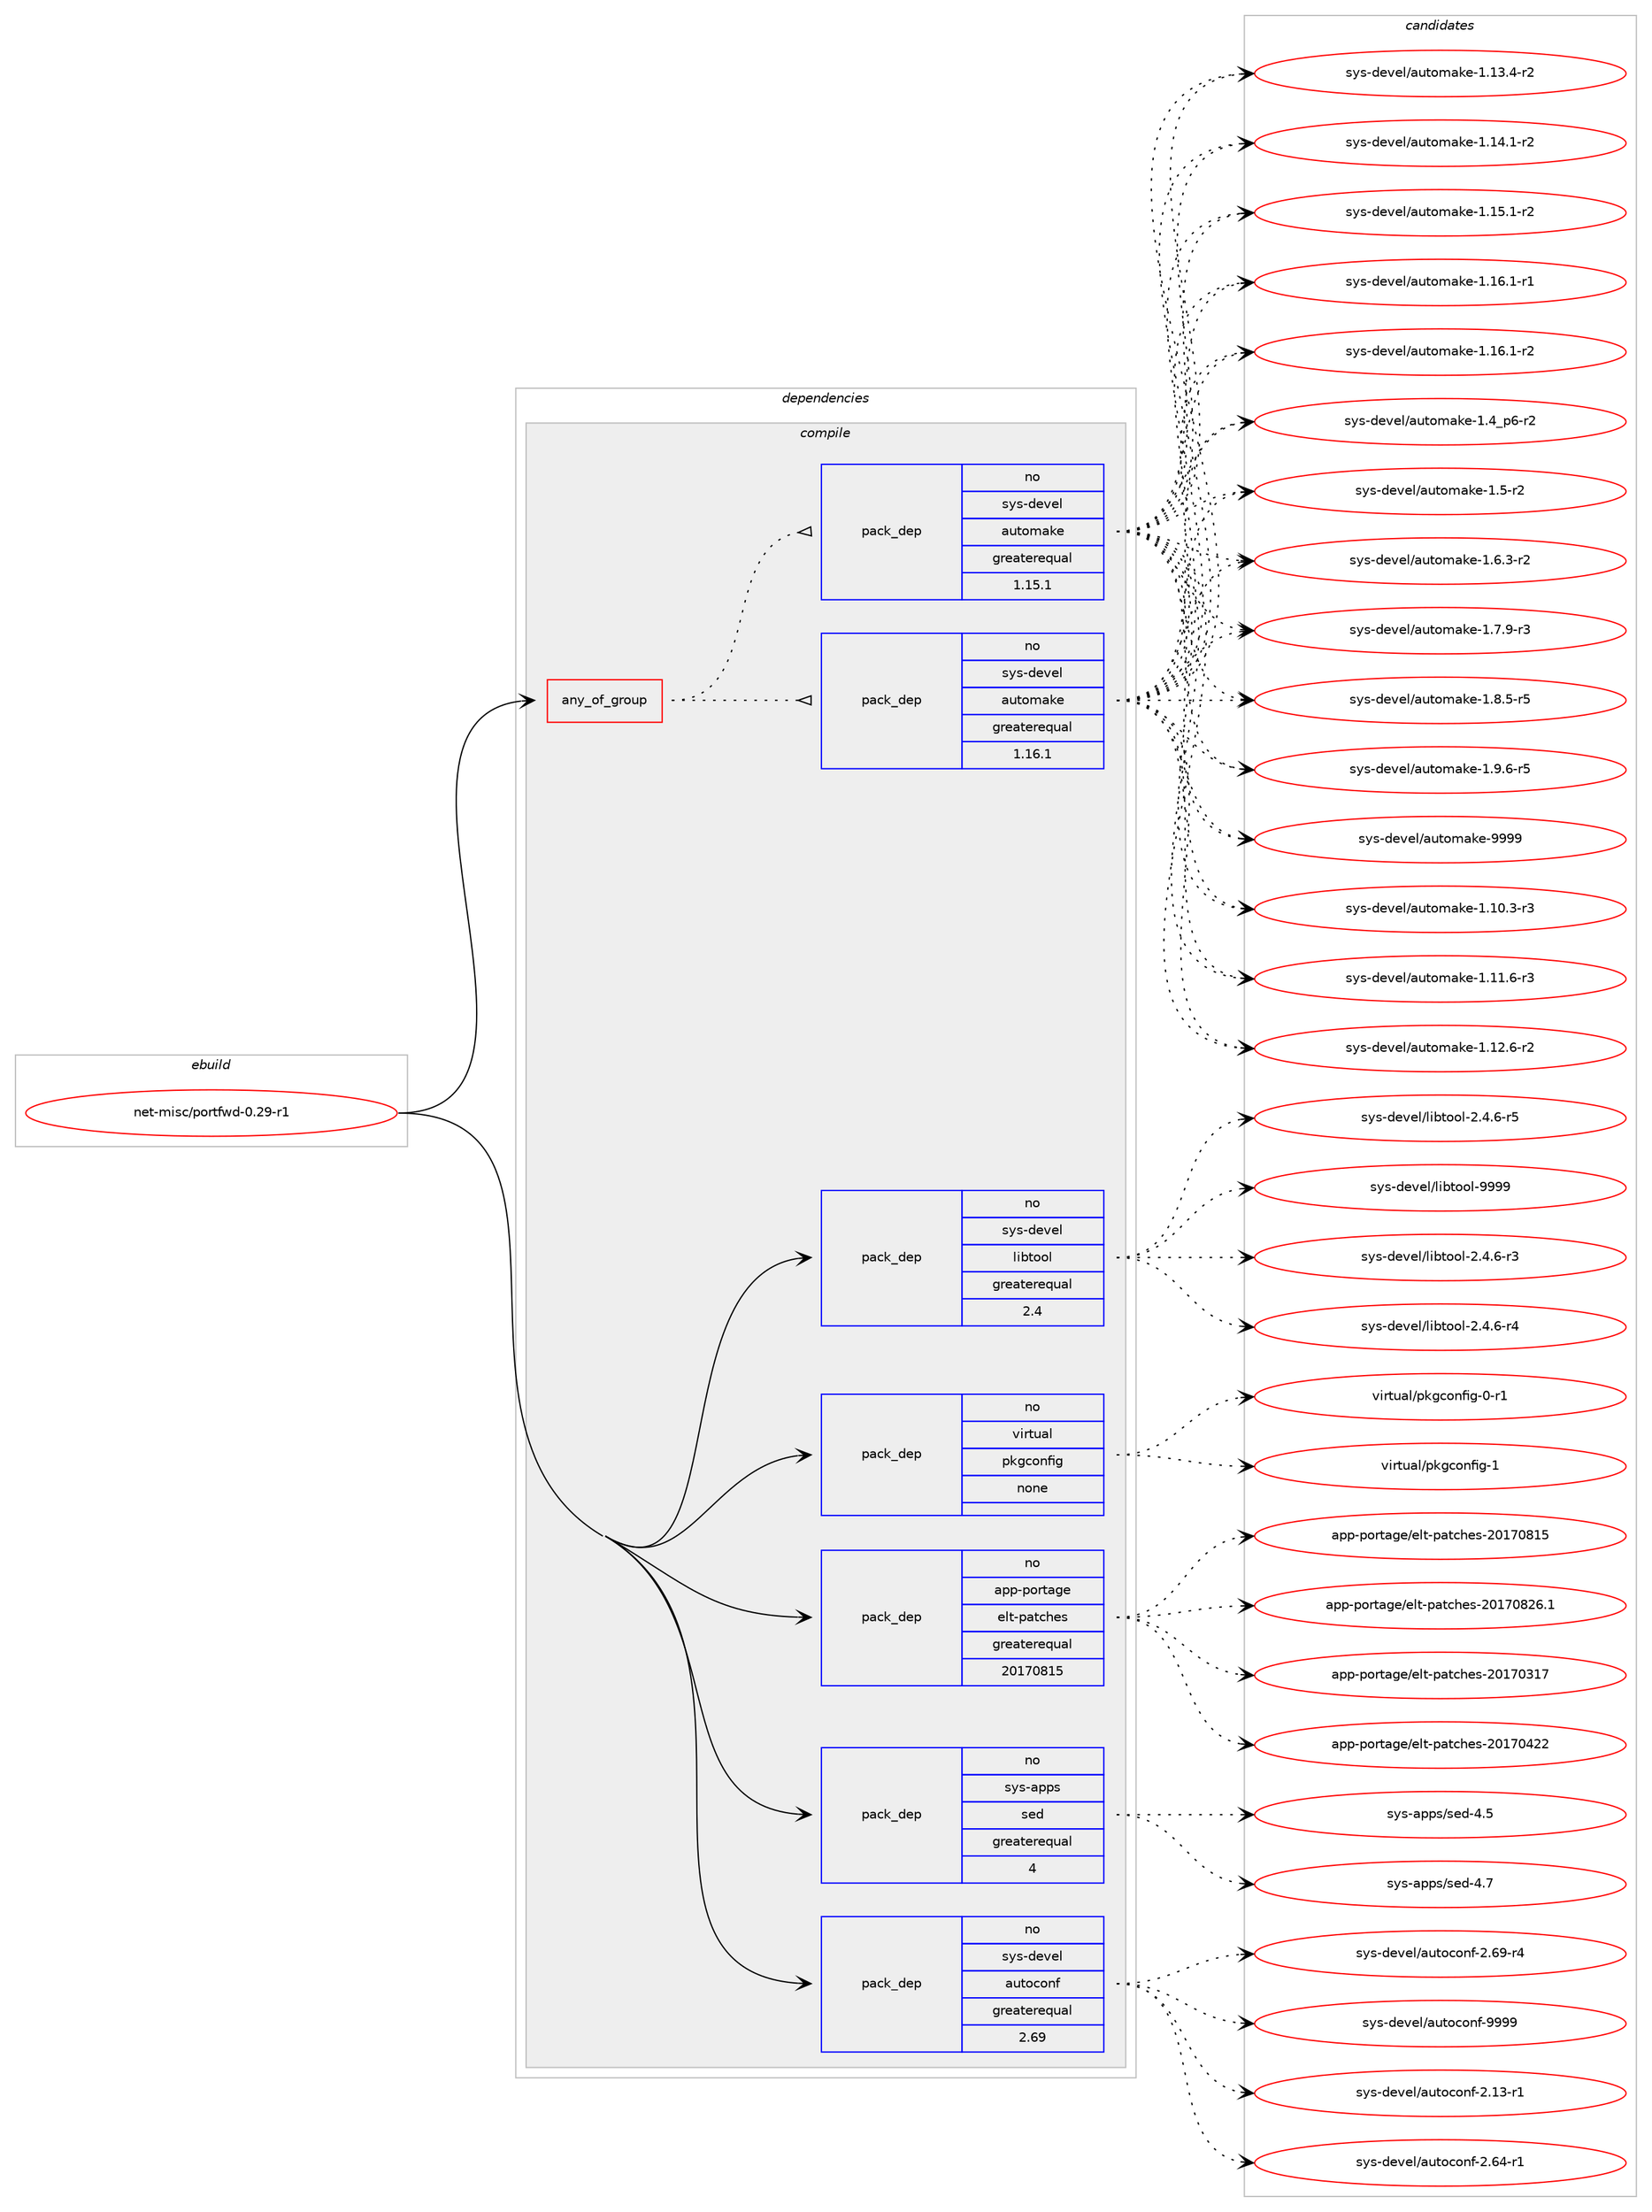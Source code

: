 digraph prolog {

# *************
# Graph options
# *************

newrank=true;
concentrate=true;
compound=true;
graph [rankdir=LR,fontname=Helvetica,fontsize=10,ranksep=1.5];#, ranksep=2.5, nodesep=0.2];
edge  [arrowhead=vee];
node  [fontname=Helvetica,fontsize=10];

# **********
# The ebuild
# **********

subgraph cluster_leftcol {
color=gray;
rank=same;
label=<<i>ebuild</i>>;
id [label="net-misc/portfwd-0.29-r1", color=red, width=4, href="../net-misc/portfwd-0.29-r1.svg"];
}

# ****************
# The dependencies
# ****************

subgraph cluster_midcol {
color=gray;
label=<<i>dependencies</i>>;
subgraph cluster_compile {
fillcolor="#eeeeee";
style=filled;
label=<<i>compile</i>>;
subgraph any14220 {
dependency836071 [label=<<TABLE BORDER="0" CELLBORDER="1" CELLSPACING="0" CELLPADDING="4"><TR><TD CELLPADDING="10">any_of_group</TD></TR></TABLE>>, shape=none, color=red];subgraph pack617457 {
dependency836072 [label=<<TABLE BORDER="0" CELLBORDER="1" CELLSPACING="0" CELLPADDING="4" WIDTH="220"><TR><TD ROWSPAN="6" CELLPADDING="30">pack_dep</TD></TR><TR><TD WIDTH="110">no</TD></TR><TR><TD>sys-devel</TD></TR><TR><TD>automake</TD></TR><TR><TD>greaterequal</TD></TR><TR><TD>1.16.1</TD></TR></TABLE>>, shape=none, color=blue];
}
dependency836071:e -> dependency836072:w [weight=20,style="dotted",arrowhead="oinv"];
subgraph pack617458 {
dependency836073 [label=<<TABLE BORDER="0" CELLBORDER="1" CELLSPACING="0" CELLPADDING="4" WIDTH="220"><TR><TD ROWSPAN="6" CELLPADDING="30">pack_dep</TD></TR><TR><TD WIDTH="110">no</TD></TR><TR><TD>sys-devel</TD></TR><TR><TD>automake</TD></TR><TR><TD>greaterequal</TD></TR><TR><TD>1.15.1</TD></TR></TABLE>>, shape=none, color=blue];
}
dependency836071:e -> dependency836073:w [weight=20,style="dotted",arrowhead="oinv"];
}
id:e -> dependency836071:w [weight=20,style="solid",arrowhead="vee"];
subgraph pack617459 {
dependency836074 [label=<<TABLE BORDER="0" CELLBORDER="1" CELLSPACING="0" CELLPADDING="4" WIDTH="220"><TR><TD ROWSPAN="6" CELLPADDING="30">pack_dep</TD></TR><TR><TD WIDTH="110">no</TD></TR><TR><TD>app-portage</TD></TR><TR><TD>elt-patches</TD></TR><TR><TD>greaterequal</TD></TR><TR><TD>20170815</TD></TR></TABLE>>, shape=none, color=blue];
}
id:e -> dependency836074:w [weight=20,style="solid",arrowhead="vee"];
subgraph pack617460 {
dependency836075 [label=<<TABLE BORDER="0" CELLBORDER="1" CELLSPACING="0" CELLPADDING="4" WIDTH="220"><TR><TD ROWSPAN="6" CELLPADDING="30">pack_dep</TD></TR><TR><TD WIDTH="110">no</TD></TR><TR><TD>sys-apps</TD></TR><TR><TD>sed</TD></TR><TR><TD>greaterequal</TD></TR><TR><TD>4</TD></TR></TABLE>>, shape=none, color=blue];
}
id:e -> dependency836075:w [weight=20,style="solid",arrowhead="vee"];
subgraph pack617461 {
dependency836076 [label=<<TABLE BORDER="0" CELLBORDER="1" CELLSPACING="0" CELLPADDING="4" WIDTH="220"><TR><TD ROWSPAN="6" CELLPADDING="30">pack_dep</TD></TR><TR><TD WIDTH="110">no</TD></TR><TR><TD>sys-devel</TD></TR><TR><TD>autoconf</TD></TR><TR><TD>greaterequal</TD></TR><TR><TD>2.69</TD></TR></TABLE>>, shape=none, color=blue];
}
id:e -> dependency836076:w [weight=20,style="solid",arrowhead="vee"];
subgraph pack617462 {
dependency836077 [label=<<TABLE BORDER="0" CELLBORDER="1" CELLSPACING="0" CELLPADDING="4" WIDTH="220"><TR><TD ROWSPAN="6" CELLPADDING="30">pack_dep</TD></TR><TR><TD WIDTH="110">no</TD></TR><TR><TD>sys-devel</TD></TR><TR><TD>libtool</TD></TR><TR><TD>greaterequal</TD></TR><TR><TD>2.4</TD></TR></TABLE>>, shape=none, color=blue];
}
id:e -> dependency836077:w [weight=20,style="solid",arrowhead="vee"];
subgraph pack617463 {
dependency836078 [label=<<TABLE BORDER="0" CELLBORDER="1" CELLSPACING="0" CELLPADDING="4" WIDTH="220"><TR><TD ROWSPAN="6" CELLPADDING="30">pack_dep</TD></TR><TR><TD WIDTH="110">no</TD></TR><TR><TD>virtual</TD></TR><TR><TD>pkgconfig</TD></TR><TR><TD>none</TD></TR><TR><TD></TD></TR></TABLE>>, shape=none, color=blue];
}
id:e -> dependency836078:w [weight=20,style="solid",arrowhead="vee"];
}
subgraph cluster_compileandrun {
fillcolor="#eeeeee";
style=filled;
label=<<i>compile and run</i>>;
}
subgraph cluster_run {
fillcolor="#eeeeee";
style=filled;
label=<<i>run</i>>;
}
}

# **************
# The candidates
# **************

subgraph cluster_choices {
rank=same;
color=gray;
label=<<i>candidates</i>>;

subgraph choice617457 {
color=black;
nodesep=1;
choice11512111545100101118101108479711711611110997107101454946494846514511451 [label="sys-devel/automake-1.10.3-r3", color=red, width=4,href="../sys-devel/automake-1.10.3-r3.svg"];
choice11512111545100101118101108479711711611110997107101454946494946544511451 [label="sys-devel/automake-1.11.6-r3", color=red, width=4,href="../sys-devel/automake-1.11.6-r3.svg"];
choice11512111545100101118101108479711711611110997107101454946495046544511450 [label="sys-devel/automake-1.12.6-r2", color=red, width=4,href="../sys-devel/automake-1.12.6-r2.svg"];
choice11512111545100101118101108479711711611110997107101454946495146524511450 [label="sys-devel/automake-1.13.4-r2", color=red, width=4,href="../sys-devel/automake-1.13.4-r2.svg"];
choice11512111545100101118101108479711711611110997107101454946495246494511450 [label="sys-devel/automake-1.14.1-r2", color=red, width=4,href="../sys-devel/automake-1.14.1-r2.svg"];
choice11512111545100101118101108479711711611110997107101454946495346494511450 [label="sys-devel/automake-1.15.1-r2", color=red, width=4,href="../sys-devel/automake-1.15.1-r2.svg"];
choice11512111545100101118101108479711711611110997107101454946495446494511449 [label="sys-devel/automake-1.16.1-r1", color=red, width=4,href="../sys-devel/automake-1.16.1-r1.svg"];
choice11512111545100101118101108479711711611110997107101454946495446494511450 [label="sys-devel/automake-1.16.1-r2", color=red, width=4,href="../sys-devel/automake-1.16.1-r2.svg"];
choice115121115451001011181011084797117116111109971071014549465295112544511450 [label="sys-devel/automake-1.4_p6-r2", color=red, width=4,href="../sys-devel/automake-1.4_p6-r2.svg"];
choice11512111545100101118101108479711711611110997107101454946534511450 [label="sys-devel/automake-1.5-r2", color=red, width=4,href="../sys-devel/automake-1.5-r2.svg"];
choice115121115451001011181011084797117116111109971071014549465446514511450 [label="sys-devel/automake-1.6.3-r2", color=red, width=4,href="../sys-devel/automake-1.6.3-r2.svg"];
choice115121115451001011181011084797117116111109971071014549465546574511451 [label="sys-devel/automake-1.7.9-r3", color=red, width=4,href="../sys-devel/automake-1.7.9-r3.svg"];
choice115121115451001011181011084797117116111109971071014549465646534511453 [label="sys-devel/automake-1.8.5-r5", color=red, width=4,href="../sys-devel/automake-1.8.5-r5.svg"];
choice115121115451001011181011084797117116111109971071014549465746544511453 [label="sys-devel/automake-1.9.6-r5", color=red, width=4,href="../sys-devel/automake-1.9.6-r5.svg"];
choice115121115451001011181011084797117116111109971071014557575757 [label="sys-devel/automake-9999", color=red, width=4,href="../sys-devel/automake-9999.svg"];
dependency836072:e -> choice11512111545100101118101108479711711611110997107101454946494846514511451:w [style=dotted,weight="100"];
dependency836072:e -> choice11512111545100101118101108479711711611110997107101454946494946544511451:w [style=dotted,weight="100"];
dependency836072:e -> choice11512111545100101118101108479711711611110997107101454946495046544511450:w [style=dotted,weight="100"];
dependency836072:e -> choice11512111545100101118101108479711711611110997107101454946495146524511450:w [style=dotted,weight="100"];
dependency836072:e -> choice11512111545100101118101108479711711611110997107101454946495246494511450:w [style=dotted,weight="100"];
dependency836072:e -> choice11512111545100101118101108479711711611110997107101454946495346494511450:w [style=dotted,weight="100"];
dependency836072:e -> choice11512111545100101118101108479711711611110997107101454946495446494511449:w [style=dotted,weight="100"];
dependency836072:e -> choice11512111545100101118101108479711711611110997107101454946495446494511450:w [style=dotted,weight="100"];
dependency836072:e -> choice115121115451001011181011084797117116111109971071014549465295112544511450:w [style=dotted,weight="100"];
dependency836072:e -> choice11512111545100101118101108479711711611110997107101454946534511450:w [style=dotted,weight="100"];
dependency836072:e -> choice115121115451001011181011084797117116111109971071014549465446514511450:w [style=dotted,weight="100"];
dependency836072:e -> choice115121115451001011181011084797117116111109971071014549465546574511451:w [style=dotted,weight="100"];
dependency836072:e -> choice115121115451001011181011084797117116111109971071014549465646534511453:w [style=dotted,weight="100"];
dependency836072:e -> choice115121115451001011181011084797117116111109971071014549465746544511453:w [style=dotted,weight="100"];
dependency836072:e -> choice115121115451001011181011084797117116111109971071014557575757:w [style=dotted,weight="100"];
}
subgraph choice617458 {
color=black;
nodesep=1;
choice11512111545100101118101108479711711611110997107101454946494846514511451 [label="sys-devel/automake-1.10.3-r3", color=red, width=4,href="../sys-devel/automake-1.10.3-r3.svg"];
choice11512111545100101118101108479711711611110997107101454946494946544511451 [label="sys-devel/automake-1.11.6-r3", color=red, width=4,href="../sys-devel/automake-1.11.6-r3.svg"];
choice11512111545100101118101108479711711611110997107101454946495046544511450 [label="sys-devel/automake-1.12.6-r2", color=red, width=4,href="../sys-devel/automake-1.12.6-r2.svg"];
choice11512111545100101118101108479711711611110997107101454946495146524511450 [label="sys-devel/automake-1.13.4-r2", color=red, width=4,href="../sys-devel/automake-1.13.4-r2.svg"];
choice11512111545100101118101108479711711611110997107101454946495246494511450 [label="sys-devel/automake-1.14.1-r2", color=red, width=4,href="../sys-devel/automake-1.14.1-r2.svg"];
choice11512111545100101118101108479711711611110997107101454946495346494511450 [label="sys-devel/automake-1.15.1-r2", color=red, width=4,href="../sys-devel/automake-1.15.1-r2.svg"];
choice11512111545100101118101108479711711611110997107101454946495446494511449 [label="sys-devel/automake-1.16.1-r1", color=red, width=4,href="../sys-devel/automake-1.16.1-r1.svg"];
choice11512111545100101118101108479711711611110997107101454946495446494511450 [label="sys-devel/automake-1.16.1-r2", color=red, width=4,href="../sys-devel/automake-1.16.1-r2.svg"];
choice115121115451001011181011084797117116111109971071014549465295112544511450 [label="sys-devel/automake-1.4_p6-r2", color=red, width=4,href="../sys-devel/automake-1.4_p6-r2.svg"];
choice11512111545100101118101108479711711611110997107101454946534511450 [label="sys-devel/automake-1.5-r2", color=red, width=4,href="../sys-devel/automake-1.5-r2.svg"];
choice115121115451001011181011084797117116111109971071014549465446514511450 [label="sys-devel/automake-1.6.3-r2", color=red, width=4,href="../sys-devel/automake-1.6.3-r2.svg"];
choice115121115451001011181011084797117116111109971071014549465546574511451 [label="sys-devel/automake-1.7.9-r3", color=red, width=4,href="../sys-devel/automake-1.7.9-r3.svg"];
choice115121115451001011181011084797117116111109971071014549465646534511453 [label="sys-devel/automake-1.8.5-r5", color=red, width=4,href="../sys-devel/automake-1.8.5-r5.svg"];
choice115121115451001011181011084797117116111109971071014549465746544511453 [label="sys-devel/automake-1.9.6-r5", color=red, width=4,href="../sys-devel/automake-1.9.6-r5.svg"];
choice115121115451001011181011084797117116111109971071014557575757 [label="sys-devel/automake-9999", color=red, width=4,href="../sys-devel/automake-9999.svg"];
dependency836073:e -> choice11512111545100101118101108479711711611110997107101454946494846514511451:w [style=dotted,weight="100"];
dependency836073:e -> choice11512111545100101118101108479711711611110997107101454946494946544511451:w [style=dotted,weight="100"];
dependency836073:e -> choice11512111545100101118101108479711711611110997107101454946495046544511450:w [style=dotted,weight="100"];
dependency836073:e -> choice11512111545100101118101108479711711611110997107101454946495146524511450:w [style=dotted,weight="100"];
dependency836073:e -> choice11512111545100101118101108479711711611110997107101454946495246494511450:w [style=dotted,weight="100"];
dependency836073:e -> choice11512111545100101118101108479711711611110997107101454946495346494511450:w [style=dotted,weight="100"];
dependency836073:e -> choice11512111545100101118101108479711711611110997107101454946495446494511449:w [style=dotted,weight="100"];
dependency836073:e -> choice11512111545100101118101108479711711611110997107101454946495446494511450:w [style=dotted,weight="100"];
dependency836073:e -> choice115121115451001011181011084797117116111109971071014549465295112544511450:w [style=dotted,weight="100"];
dependency836073:e -> choice11512111545100101118101108479711711611110997107101454946534511450:w [style=dotted,weight="100"];
dependency836073:e -> choice115121115451001011181011084797117116111109971071014549465446514511450:w [style=dotted,weight="100"];
dependency836073:e -> choice115121115451001011181011084797117116111109971071014549465546574511451:w [style=dotted,weight="100"];
dependency836073:e -> choice115121115451001011181011084797117116111109971071014549465646534511453:w [style=dotted,weight="100"];
dependency836073:e -> choice115121115451001011181011084797117116111109971071014549465746544511453:w [style=dotted,weight="100"];
dependency836073:e -> choice115121115451001011181011084797117116111109971071014557575757:w [style=dotted,weight="100"];
}
subgraph choice617459 {
color=black;
nodesep=1;
choice97112112451121111141169710310147101108116451129711699104101115455048495548514955 [label="app-portage/elt-patches-20170317", color=red, width=4,href="../app-portage/elt-patches-20170317.svg"];
choice97112112451121111141169710310147101108116451129711699104101115455048495548525050 [label="app-portage/elt-patches-20170422", color=red, width=4,href="../app-portage/elt-patches-20170422.svg"];
choice97112112451121111141169710310147101108116451129711699104101115455048495548564953 [label="app-portage/elt-patches-20170815", color=red, width=4,href="../app-portage/elt-patches-20170815.svg"];
choice971121124511211111411697103101471011081164511297116991041011154550484955485650544649 [label="app-portage/elt-patches-20170826.1", color=red, width=4,href="../app-portage/elt-patches-20170826.1.svg"];
dependency836074:e -> choice97112112451121111141169710310147101108116451129711699104101115455048495548514955:w [style=dotted,weight="100"];
dependency836074:e -> choice97112112451121111141169710310147101108116451129711699104101115455048495548525050:w [style=dotted,weight="100"];
dependency836074:e -> choice97112112451121111141169710310147101108116451129711699104101115455048495548564953:w [style=dotted,weight="100"];
dependency836074:e -> choice971121124511211111411697103101471011081164511297116991041011154550484955485650544649:w [style=dotted,weight="100"];
}
subgraph choice617460 {
color=black;
nodesep=1;
choice11512111545971121121154711510110045524653 [label="sys-apps/sed-4.5", color=red, width=4,href="../sys-apps/sed-4.5.svg"];
choice11512111545971121121154711510110045524655 [label="sys-apps/sed-4.7", color=red, width=4,href="../sys-apps/sed-4.7.svg"];
dependency836075:e -> choice11512111545971121121154711510110045524653:w [style=dotted,weight="100"];
dependency836075:e -> choice11512111545971121121154711510110045524655:w [style=dotted,weight="100"];
}
subgraph choice617461 {
color=black;
nodesep=1;
choice1151211154510010111810110847971171161119911111010245504649514511449 [label="sys-devel/autoconf-2.13-r1", color=red, width=4,href="../sys-devel/autoconf-2.13-r1.svg"];
choice1151211154510010111810110847971171161119911111010245504654524511449 [label="sys-devel/autoconf-2.64-r1", color=red, width=4,href="../sys-devel/autoconf-2.64-r1.svg"];
choice1151211154510010111810110847971171161119911111010245504654574511452 [label="sys-devel/autoconf-2.69-r4", color=red, width=4,href="../sys-devel/autoconf-2.69-r4.svg"];
choice115121115451001011181011084797117116111991111101024557575757 [label="sys-devel/autoconf-9999", color=red, width=4,href="../sys-devel/autoconf-9999.svg"];
dependency836076:e -> choice1151211154510010111810110847971171161119911111010245504649514511449:w [style=dotted,weight="100"];
dependency836076:e -> choice1151211154510010111810110847971171161119911111010245504654524511449:w [style=dotted,weight="100"];
dependency836076:e -> choice1151211154510010111810110847971171161119911111010245504654574511452:w [style=dotted,weight="100"];
dependency836076:e -> choice115121115451001011181011084797117116111991111101024557575757:w [style=dotted,weight="100"];
}
subgraph choice617462 {
color=black;
nodesep=1;
choice1151211154510010111810110847108105981161111111084550465246544511451 [label="sys-devel/libtool-2.4.6-r3", color=red, width=4,href="../sys-devel/libtool-2.4.6-r3.svg"];
choice1151211154510010111810110847108105981161111111084550465246544511452 [label="sys-devel/libtool-2.4.6-r4", color=red, width=4,href="../sys-devel/libtool-2.4.6-r4.svg"];
choice1151211154510010111810110847108105981161111111084550465246544511453 [label="sys-devel/libtool-2.4.6-r5", color=red, width=4,href="../sys-devel/libtool-2.4.6-r5.svg"];
choice1151211154510010111810110847108105981161111111084557575757 [label="sys-devel/libtool-9999", color=red, width=4,href="../sys-devel/libtool-9999.svg"];
dependency836077:e -> choice1151211154510010111810110847108105981161111111084550465246544511451:w [style=dotted,weight="100"];
dependency836077:e -> choice1151211154510010111810110847108105981161111111084550465246544511452:w [style=dotted,weight="100"];
dependency836077:e -> choice1151211154510010111810110847108105981161111111084550465246544511453:w [style=dotted,weight="100"];
dependency836077:e -> choice1151211154510010111810110847108105981161111111084557575757:w [style=dotted,weight="100"];
}
subgraph choice617463 {
color=black;
nodesep=1;
choice11810511411611797108471121071039911111010210510345484511449 [label="virtual/pkgconfig-0-r1", color=red, width=4,href="../virtual/pkgconfig-0-r1.svg"];
choice1181051141161179710847112107103991111101021051034549 [label="virtual/pkgconfig-1", color=red, width=4,href="../virtual/pkgconfig-1.svg"];
dependency836078:e -> choice11810511411611797108471121071039911111010210510345484511449:w [style=dotted,weight="100"];
dependency836078:e -> choice1181051141161179710847112107103991111101021051034549:w [style=dotted,weight="100"];
}
}

}
